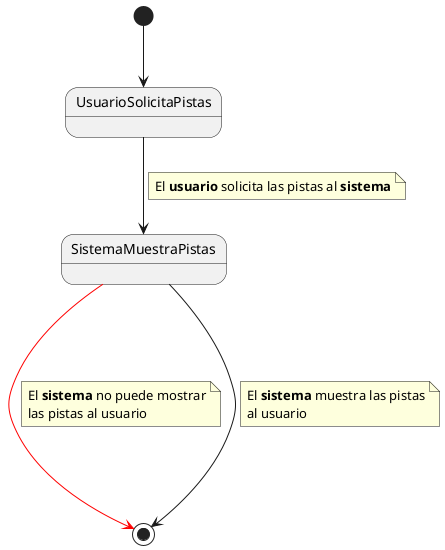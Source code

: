 @startuml 
[*] --> UsuarioSolicitaPistas
UsuarioSolicitaPistas -d-> SistemaMuestraPistas
note on link
    El **usuario** solicita las pistas al **sistema**
end note

SistemaMuestraPistas -[#red]---> [*]
note on link
    El **sistema** no puede mostrar
    las pistas al usuario
end note

SistemaMuestraPistas --> [*]
note on link
    El **sistema** muestra las pistas
    al usuario
end note

@enduml